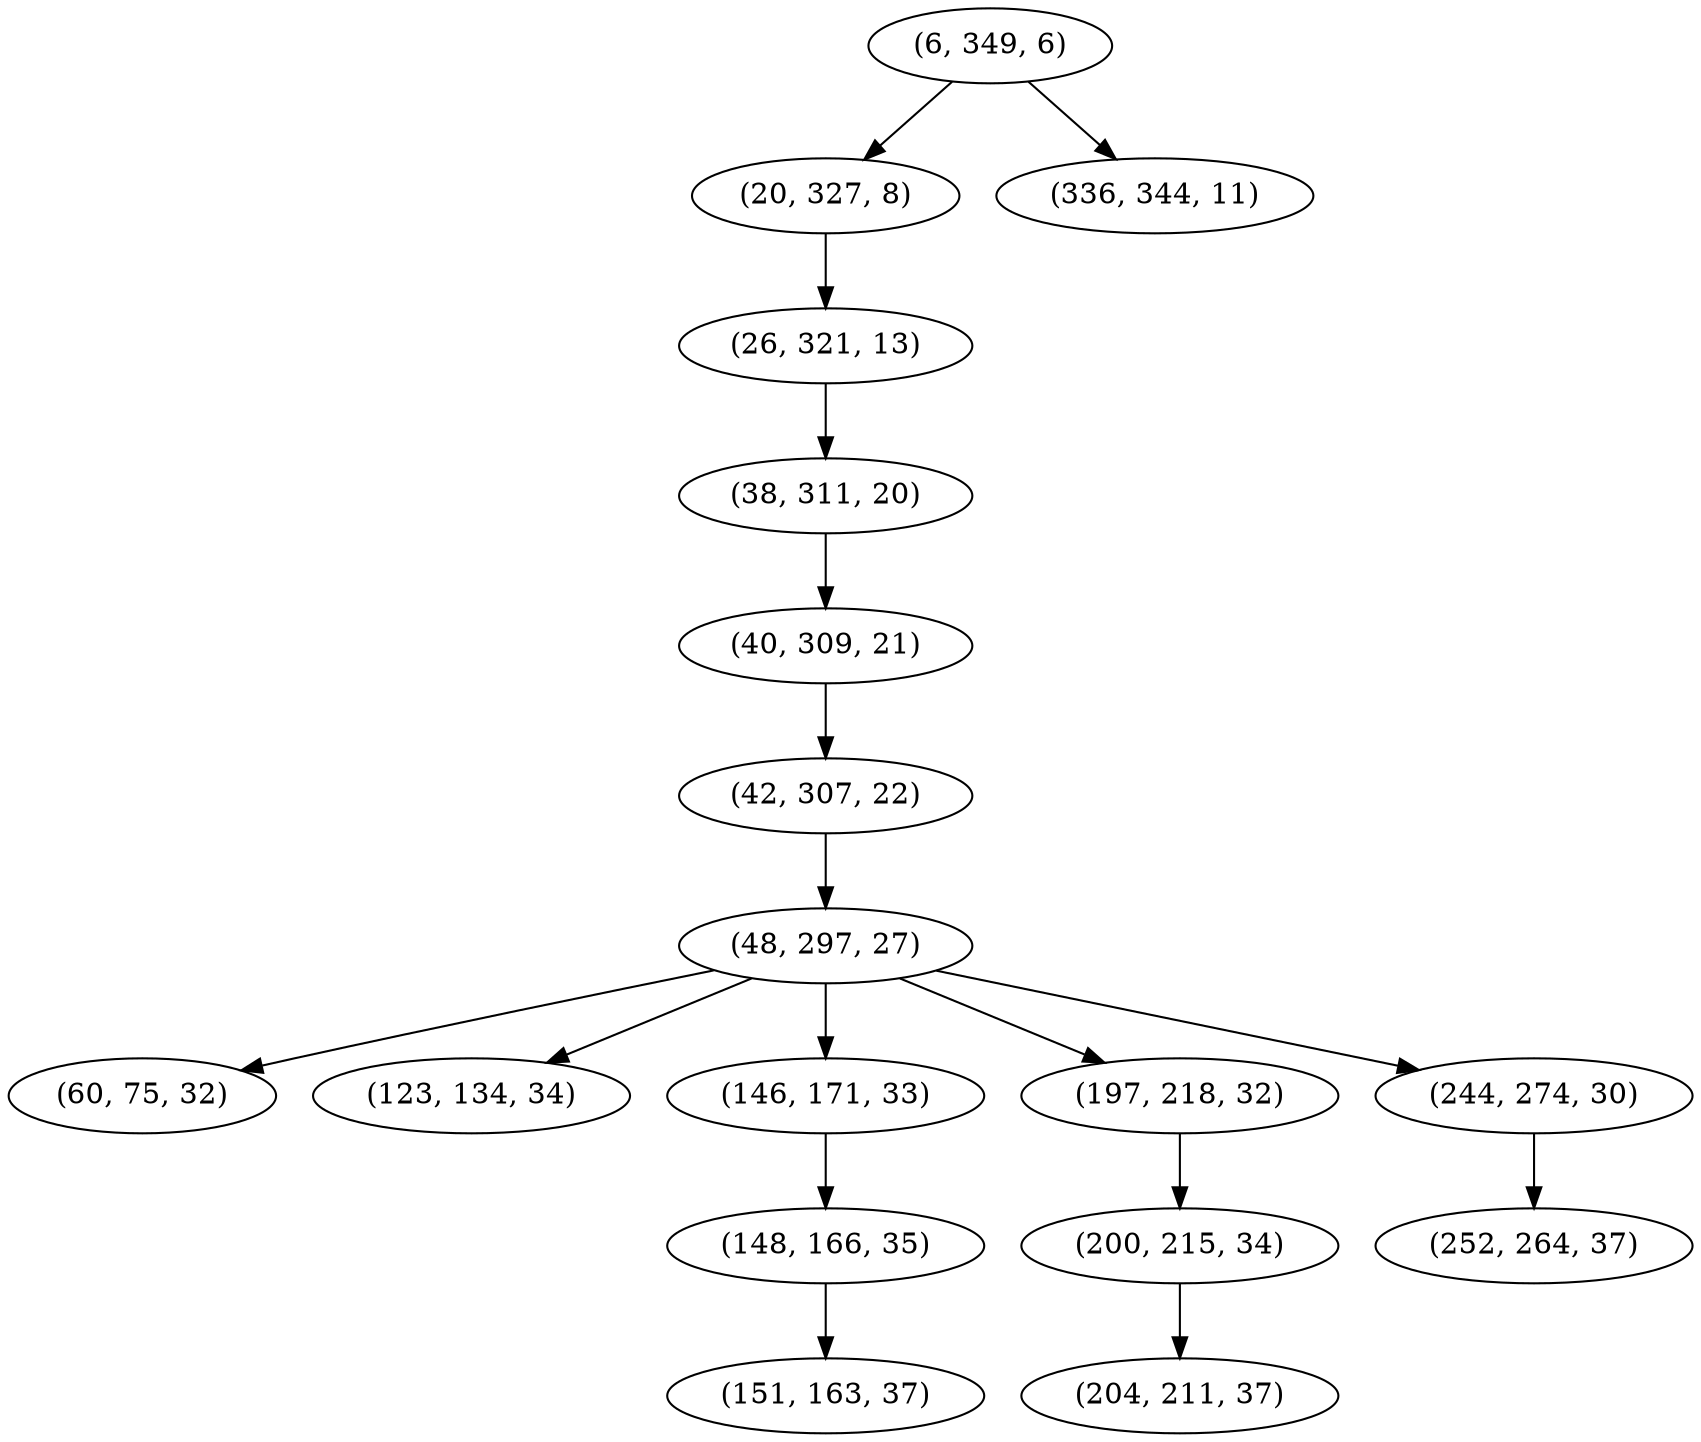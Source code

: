 digraph tree {
    "(6, 349, 6)";
    "(20, 327, 8)";
    "(26, 321, 13)";
    "(38, 311, 20)";
    "(40, 309, 21)";
    "(42, 307, 22)";
    "(48, 297, 27)";
    "(60, 75, 32)";
    "(123, 134, 34)";
    "(146, 171, 33)";
    "(148, 166, 35)";
    "(151, 163, 37)";
    "(197, 218, 32)";
    "(200, 215, 34)";
    "(204, 211, 37)";
    "(244, 274, 30)";
    "(252, 264, 37)";
    "(336, 344, 11)";
    "(6, 349, 6)" -> "(20, 327, 8)";
    "(6, 349, 6)" -> "(336, 344, 11)";
    "(20, 327, 8)" -> "(26, 321, 13)";
    "(26, 321, 13)" -> "(38, 311, 20)";
    "(38, 311, 20)" -> "(40, 309, 21)";
    "(40, 309, 21)" -> "(42, 307, 22)";
    "(42, 307, 22)" -> "(48, 297, 27)";
    "(48, 297, 27)" -> "(60, 75, 32)";
    "(48, 297, 27)" -> "(123, 134, 34)";
    "(48, 297, 27)" -> "(146, 171, 33)";
    "(48, 297, 27)" -> "(197, 218, 32)";
    "(48, 297, 27)" -> "(244, 274, 30)";
    "(146, 171, 33)" -> "(148, 166, 35)";
    "(148, 166, 35)" -> "(151, 163, 37)";
    "(197, 218, 32)" -> "(200, 215, 34)";
    "(200, 215, 34)" -> "(204, 211, 37)";
    "(244, 274, 30)" -> "(252, 264, 37)";
}
